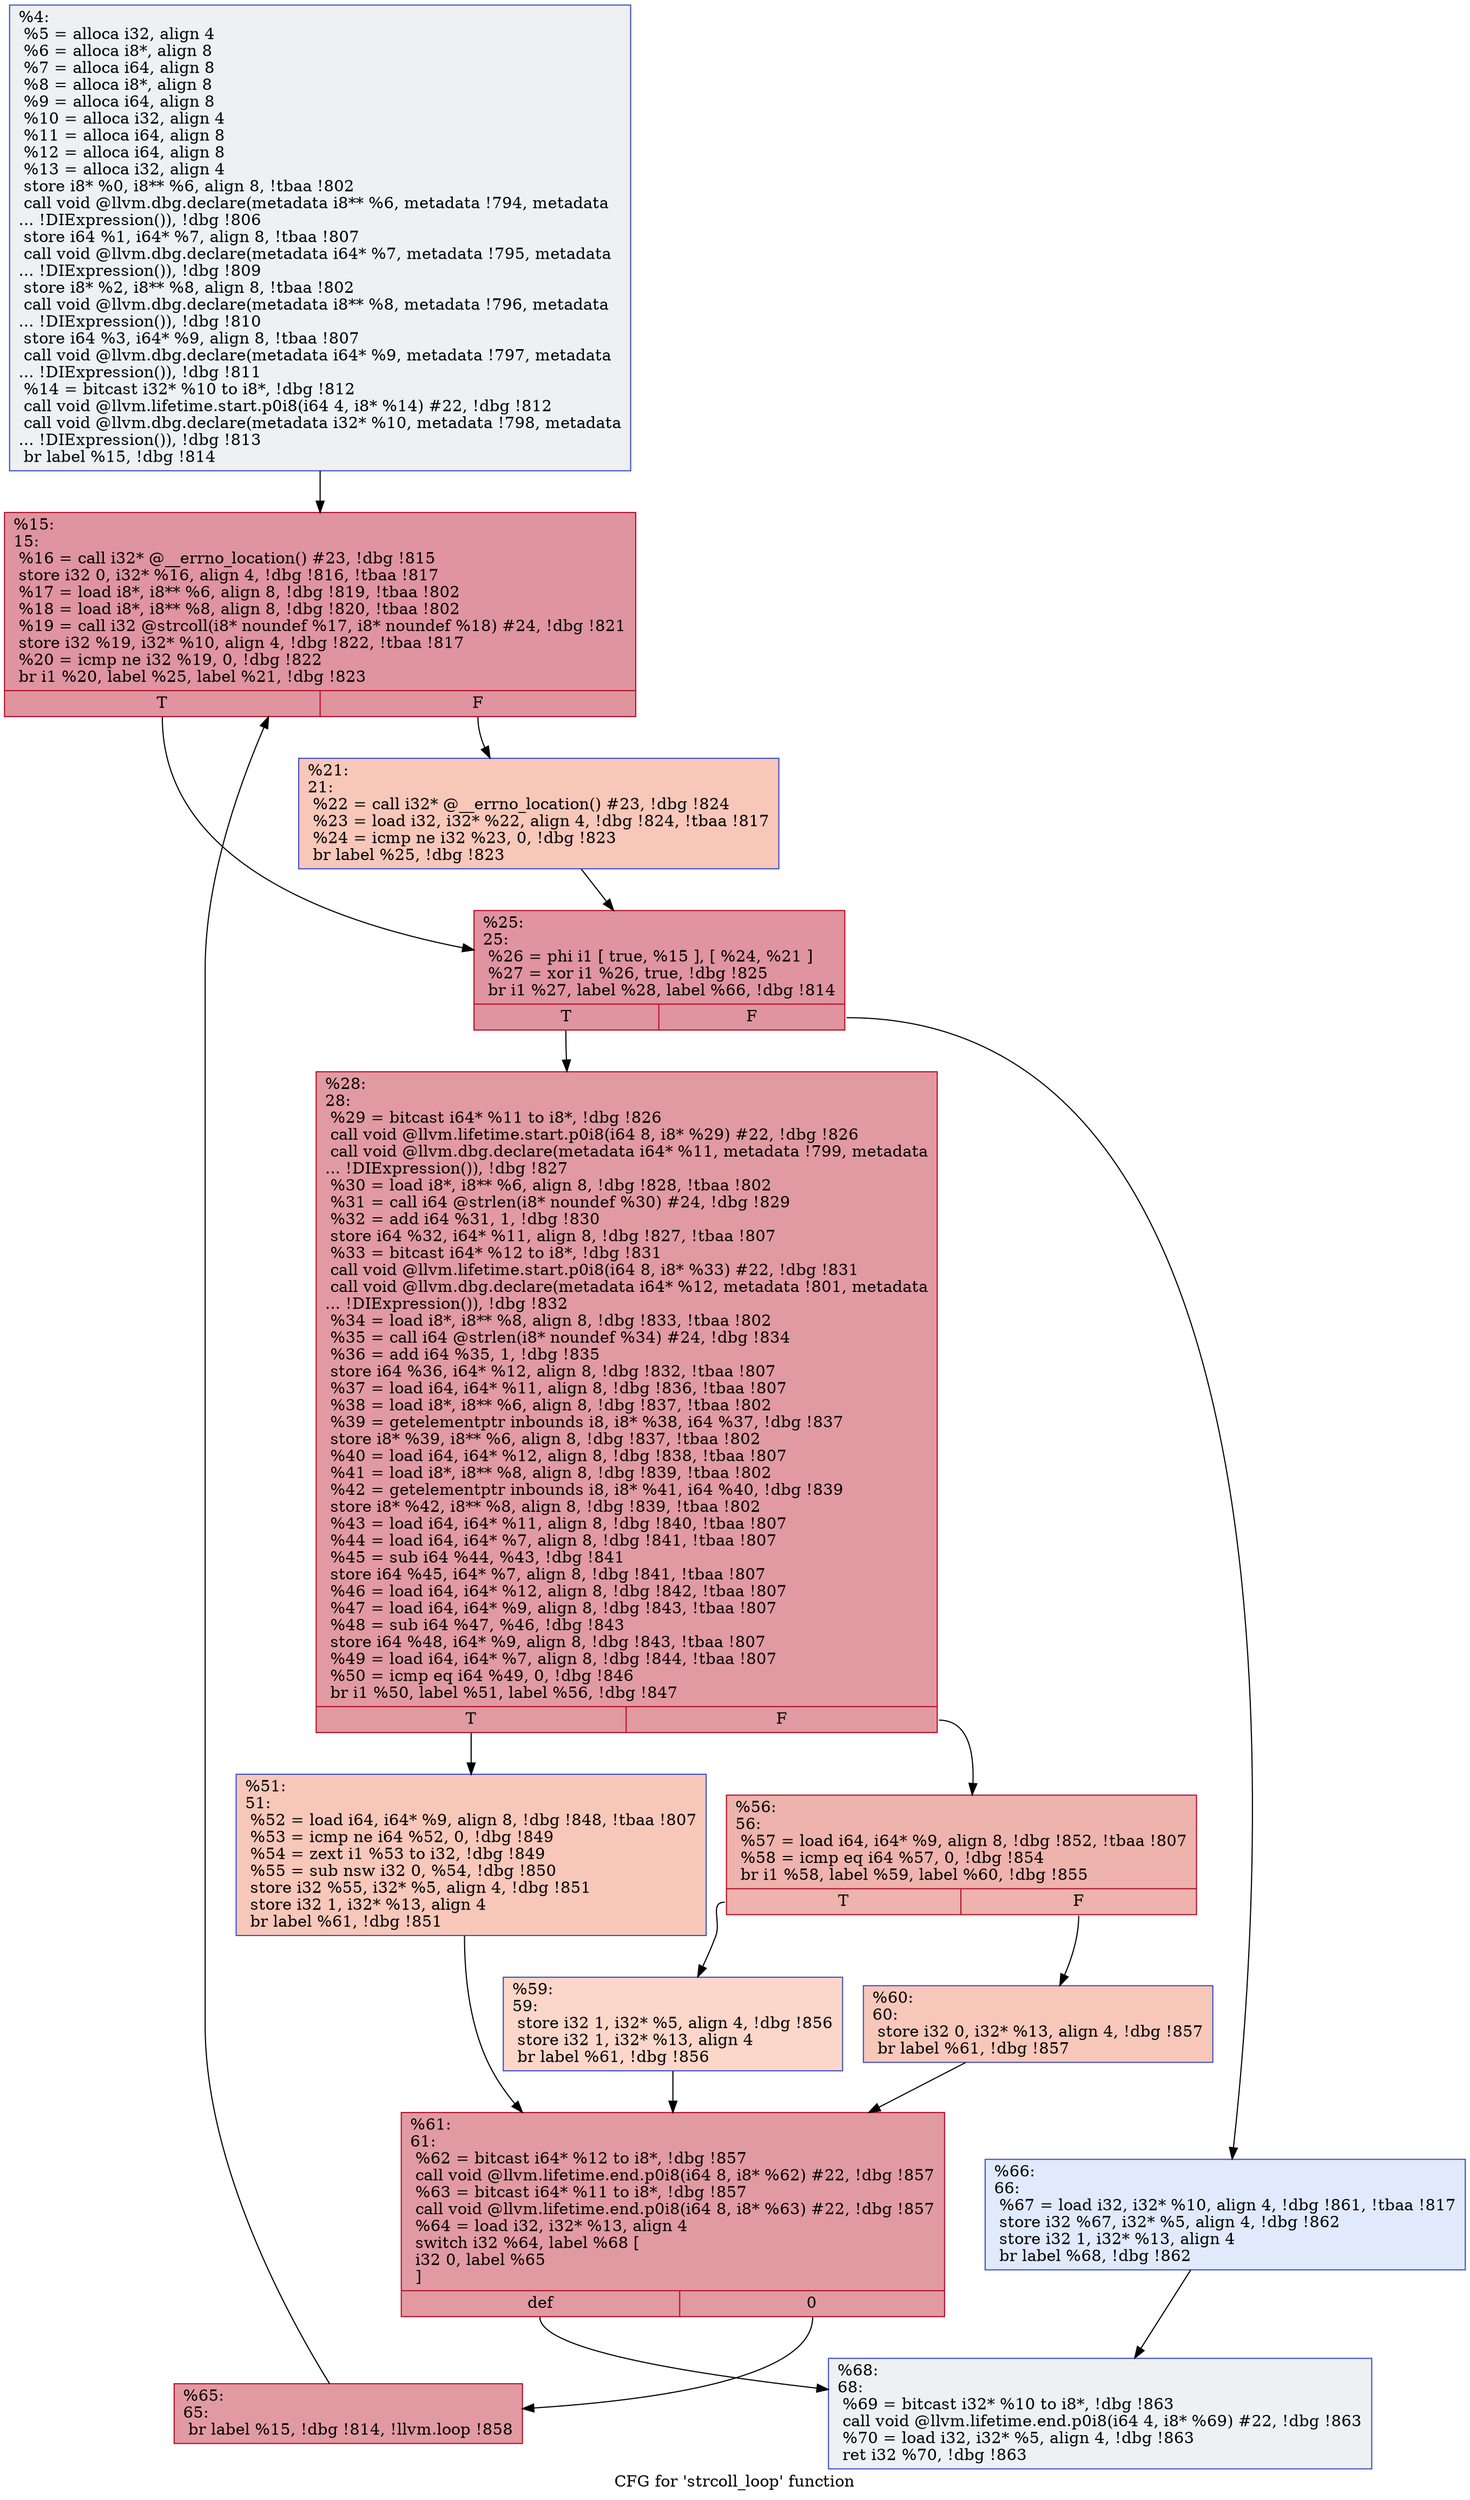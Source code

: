 digraph "CFG for 'strcoll_loop' function" {
	label="CFG for 'strcoll_loop' function";

	Node0xb18cb0 [shape=record,color="#3d50c3ff", style=filled, fillcolor="#d9dce170",label="{%4:\l  %5 = alloca i32, align 4\l  %6 = alloca i8*, align 8\l  %7 = alloca i64, align 8\l  %8 = alloca i8*, align 8\l  %9 = alloca i64, align 8\l  %10 = alloca i32, align 4\l  %11 = alloca i64, align 8\l  %12 = alloca i64, align 8\l  %13 = alloca i32, align 4\l  store i8* %0, i8** %6, align 8, !tbaa !802\l  call void @llvm.dbg.declare(metadata i8** %6, metadata !794, metadata\l... !DIExpression()), !dbg !806\l  store i64 %1, i64* %7, align 8, !tbaa !807\l  call void @llvm.dbg.declare(metadata i64* %7, metadata !795, metadata\l... !DIExpression()), !dbg !809\l  store i8* %2, i8** %8, align 8, !tbaa !802\l  call void @llvm.dbg.declare(metadata i8** %8, metadata !796, metadata\l... !DIExpression()), !dbg !810\l  store i64 %3, i64* %9, align 8, !tbaa !807\l  call void @llvm.dbg.declare(metadata i64* %9, metadata !797, metadata\l... !DIExpression()), !dbg !811\l  %14 = bitcast i32* %10 to i8*, !dbg !812\l  call void @llvm.lifetime.start.p0i8(i64 4, i8* %14) #22, !dbg !812\l  call void @llvm.dbg.declare(metadata i32* %10, metadata !798, metadata\l... !DIExpression()), !dbg !813\l  br label %15, !dbg !814\l}"];
	Node0xb18cb0 -> Node0xb1ceb0;
	Node0xb1ceb0 [shape=record,color="#b70d28ff", style=filled, fillcolor="#b70d2870",label="{%15:\l15:                                               \l  %16 = call i32* @__errno_location() #23, !dbg !815\l  store i32 0, i32* %16, align 4, !dbg !816, !tbaa !817\l  %17 = load i8*, i8** %6, align 8, !dbg !819, !tbaa !802\l  %18 = load i8*, i8** %8, align 8, !dbg !820, !tbaa !802\l  %19 = call i32 @strcoll(i8* noundef %17, i8* noundef %18) #24, !dbg !821\l  store i32 %19, i32* %10, align 4, !dbg !822, !tbaa !817\l  %20 = icmp ne i32 %19, 0, !dbg !822\l  br i1 %20, label %25, label %21, !dbg !823\l|{<s0>T|<s1>F}}"];
	Node0xb1ceb0:s0 -> Node0xb1cf50;
	Node0xb1ceb0:s1 -> Node0xb1cf00;
	Node0xb1cf00 [shape=record,color="#3d50c3ff", style=filled, fillcolor="#ec7f6370",label="{%21:\l21:                                               \l  %22 = call i32* @__errno_location() #23, !dbg !824\l  %23 = load i32, i32* %22, align 4, !dbg !824, !tbaa !817\l  %24 = icmp ne i32 %23, 0, !dbg !823\l  br label %25, !dbg !823\l}"];
	Node0xb1cf00 -> Node0xb1cf50;
	Node0xb1cf50 [shape=record,color="#b70d28ff", style=filled, fillcolor="#b70d2870",label="{%25:\l25:                                               \l  %26 = phi i1 [ true, %15 ], [ %24, %21 ]\l  %27 = xor i1 %26, true, !dbg !825\l  br i1 %27, label %28, label %66, !dbg !814\l|{<s0>T|<s1>F}}"];
	Node0xb1cf50:s0 -> Node0xb1cfa0;
	Node0xb1cf50:s1 -> Node0xb1d1d0;
	Node0xb1cfa0 [shape=record,color="#b70d28ff", style=filled, fillcolor="#bb1b2c70",label="{%28:\l28:                                               \l  %29 = bitcast i64* %11 to i8*, !dbg !826\l  call void @llvm.lifetime.start.p0i8(i64 8, i8* %29) #22, !dbg !826\l  call void @llvm.dbg.declare(metadata i64* %11, metadata !799, metadata\l... !DIExpression()), !dbg !827\l  %30 = load i8*, i8** %6, align 8, !dbg !828, !tbaa !802\l  %31 = call i64 @strlen(i8* noundef %30) #24, !dbg !829\l  %32 = add i64 %31, 1, !dbg !830\l  store i64 %32, i64* %11, align 8, !dbg !827, !tbaa !807\l  %33 = bitcast i64* %12 to i8*, !dbg !831\l  call void @llvm.lifetime.start.p0i8(i64 8, i8* %33) #22, !dbg !831\l  call void @llvm.dbg.declare(metadata i64* %12, metadata !801, metadata\l... !DIExpression()), !dbg !832\l  %34 = load i8*, i8** %8, align 8, !dbg !833, !tbaa !802\l  %35 = call i64 @strlen(i8* noundef %34) #24, !dbg !834\l  %36 = add i64 %35, 1, !dbg !835\l  store i64 %36, i64* %12, align 8, !dbg !832, !tbaa !807\l  %37 = load i64, i64* %11, align 8, !dbg !836, !tbaa !807\l  %38 = load i8*, i8** %6, align 8, !dbg !837, !tbaa !802\l  %39 = getelementptr inbounds i8, i8* %38, i64 %37, !dbg !837\l  store i8* %39, i8** %6, align 8, !dbg !837, !tbaa !802\l  %40 = load i64, i64* %12, align 8, !dbg !838, !tbaa !807\l  %41 = load i8*, i8** %8, align 8, !dbg !839, !tbaa !802\l  %42 = getelementptr inbounds i8, i8* %41, i64 %40, !dbg !839\l  store i8* %42, i8** %8, align 8, !dbg !839, !tbaa !802\l  %43 = load i64, i64* %11, align 8, !dbg !840, !tbaa !807\l  %44 = load i64, i64* %7, align 8, !dbg !841, !tbaa !807\l  %45 = sub i64 %44, %43, !dbg !841\l  store i64 %45, i64* %7, align 8, !dbg !841, !tbaa !807\l  %46 = load i64, i64* %12, align 8, !dbg !842, !tbaa !807\l  %47 = load i64, i64* %9, align 8, !dbg !843, !tbaa !807\l  %48 = sub i64 %47, %46, !dbg !843\l  store i64 %48, i64* %9, align 8, !dbg !843, !tbaa !807\l  %49 = load i64, i64* %7, align 8, !dbg !844, !tbaa !807\l  %50 = icmp eq i64 %49, 0, !dbg !846\l  br i1 %50, label %51, label %56, !dbg !847\l|{<s0>T|<s1>F}}"];
	Node0xb1cfa0:s0 -> Node0xb1cff0;
	Node0xb1cfa0:s1 -> Node0xb1d040;
	Node0xb1cff0 [shape=record,color="#3d50c3ff", style=filled, fillcolor="#ec7f6370",label="{%51:\l51:                                               \l  %52 = load i64, i64* %9, align 8, !dbg !848, !tbaa !807\l  %53 = icmp ne i64 %52, 0, !dbg !849\l  %54 = zext i1 %53 to i32, !dbg !849\l  %55 = sub nsw i32 0, %54, !dbg !850\l  store i32 %55, i32* %5, align 4, !dbg !851\l  store i32 1, i32* %13, align 4\l  br label %61, !dbg !851\l}"];
	Node0xb1cff0 -> Node0xb1d130;
	Node0xb1d040 [shape=record,color="#b70d28ff", style=filled, fillcolor="#d6524470",label="{%56:\l56:                                               \l  %57 = load i64, i64* %9, align 8, !dbg !852, !tbaa !807\l  %58 = icmp eq i64 %57, 0, !dbg !854\l  br i1 %58, label %59, label %60, !dbg !855\l|{<s0>T|<s1>F}}"];
	Node0xb1d040:s0 -> Node0xb1d090;
	Node0xb1d040:s1 -> Node0xb1d0e0;
	Node0xb1d090 [shape=record,color="#3d50c3ff", style=filled, fillcolor="#f6a38570",label="{%59:\l59:                                               \l  store i32 1, i32* %5, align 4, !dbg !856\l  store i32 1, i32* %13, align 4\l  br label %61, !dbg !856\l}"];
	Node0xb1d090 -> Node0xb1d130;
	Node0xb1d0e0 [shape=record,color="#3d50c3ff", style=filled, fillcolor="#ec7f6370",label="{%60:\l60:                                               \l  store i32 0, i32* %13, align 4, !dbg !857\l  br label %61, !dbg !857\l}"];
	Node0xb1d0e0 -> Node0xb1d130;
	Node0xb1d130 [shape=record,color="#b70d28ff", style=filled, fillcolor="#bb1b2c70",label="{%61:\l61:                                               \l  %62 = bitcast i64* %12 to i8*, !dbg !857\l  call void @llvm.lifetime.end.p0i8(i64 8, i8* %62) #22, !dbg !857\l  %63 = bitcast i64* %11 to i8*, !dbg !857\l  call void @llvm.lifetime.end.p0i8(i64 8, i8* %63) #22, !dbg !857\l  %64 = load i32, i32* %13, align 4\l  switch i32 %64, label %68 [\l    i32 0, label %65\l  ]\l|{<s0>def|<s1>0}}"];
	Node0xb1d130:s0 -> Node0xb1d220;
	Node0xb1d130:s1 -> Node0xb1d180;
	Node0xb1d180 [shape=record,color="#b70d28ff", style=filled, fillcolor="#bb1b2c70",label="{%65:\l65:                                               \l  br label %15, !dbg !814, !llvm.loop !858\l}"];
	Node0xb1d180 -> Node0xb1ceb0;
	Node0xb1d1d0 [shape=record,color="#3d50c3ff", style=filled, fillcolor="#b9d0f970",label="{%66:\l66:                                               \l  %67 = load i32, i32* %10, align 4, !dbg !861, !tbaa !817\l  store i32 %67, i32* %5, align 4, !dbg !862\l  store i32 1, i32* %13, align 4\l  br label %68, !dbg !862\l}"];
	Node0xb1d1d0 -> Node0xb1d220;
	Node0xb1d220 [shape=record,color="#3d50c3ff", style=filled, fillcolor="#d9dce170",label="{%68:\l68:                                               \l  %69 = bitcast i32* %10 to i8*, !dbg !863\l  call void @llvm.lifetime.end.p0i8(i64 4, i8* %69) #22, !dbg !863\l  %70 = load i32, i32* %5, align 4, !dbg !863\l  ret i32 %70, !dbg !863\l}"];
}
